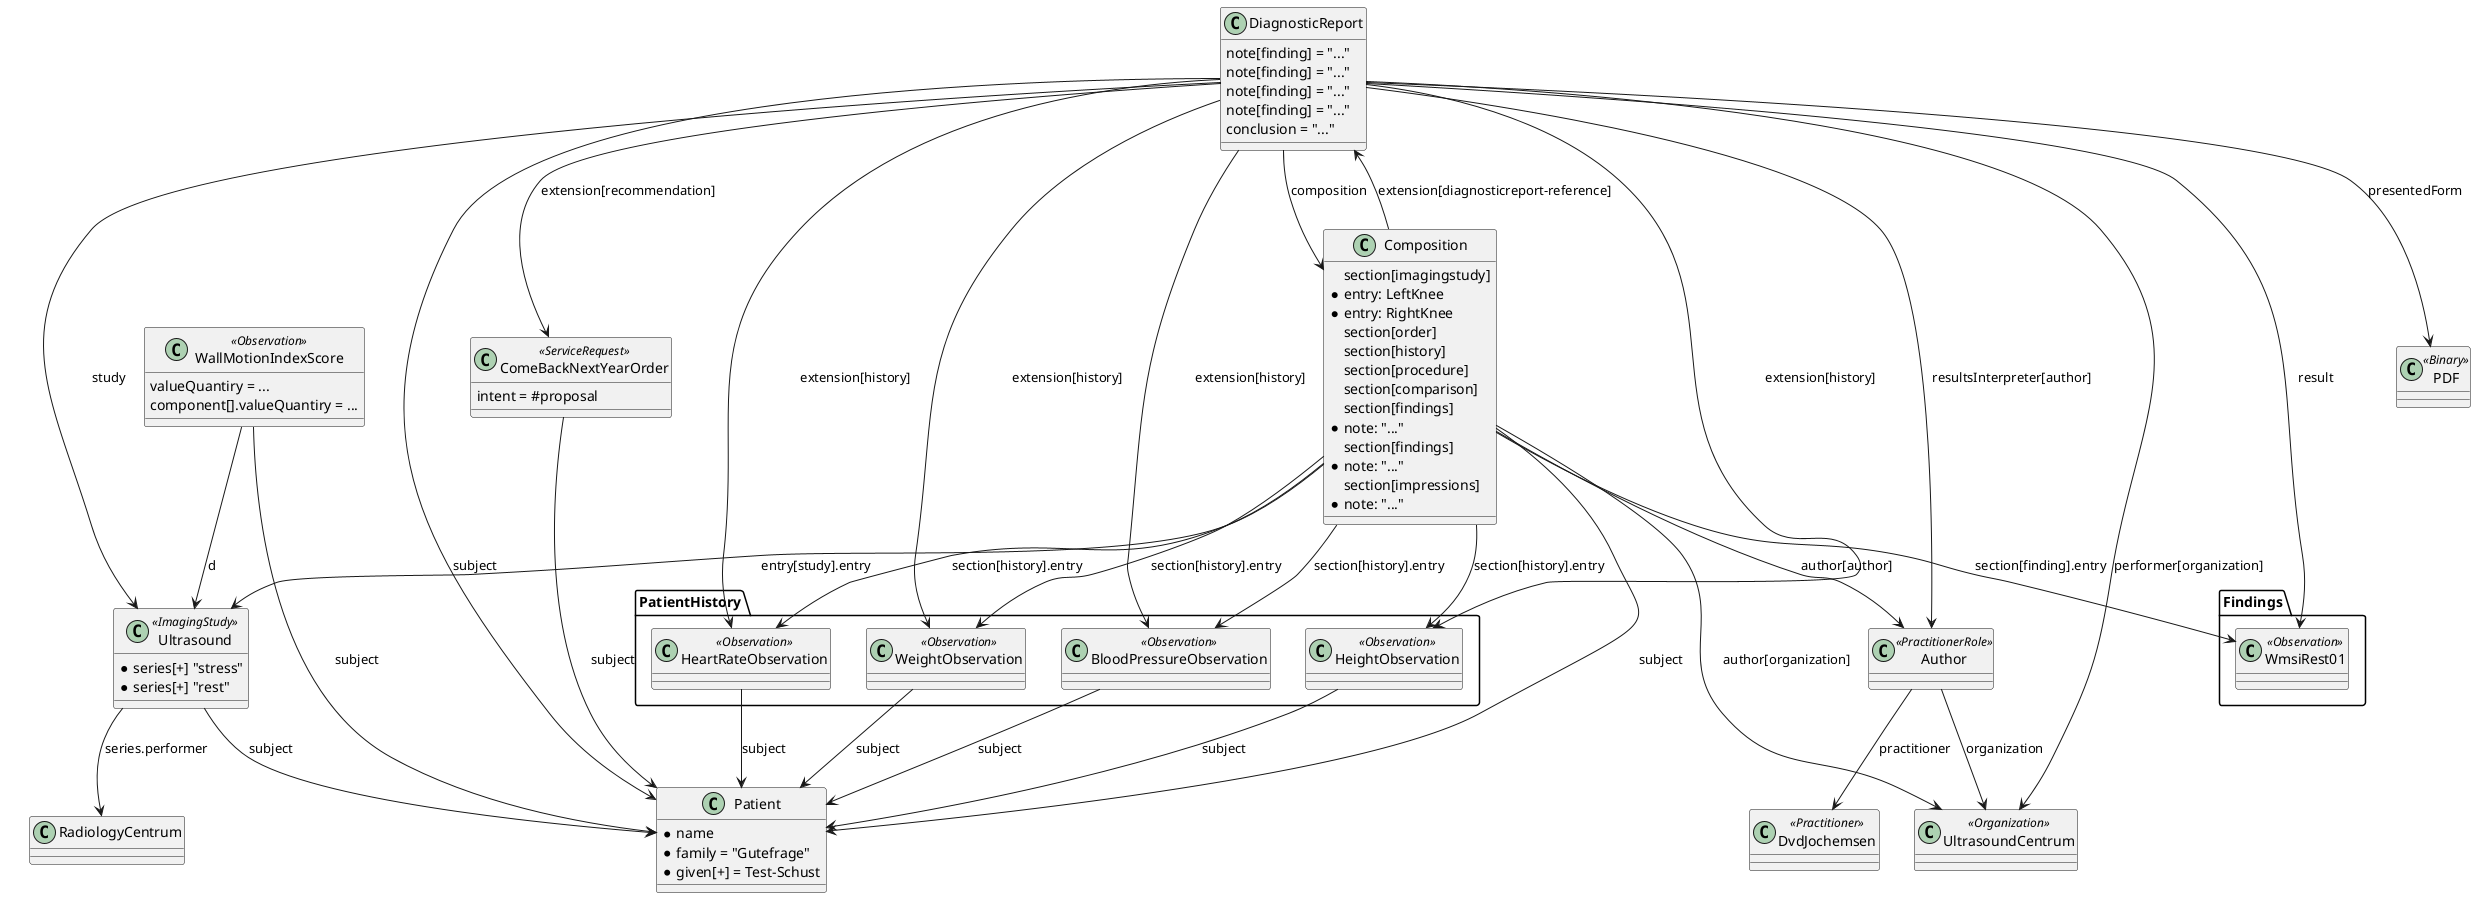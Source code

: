@startuml

    package PatientHistory {
        class HeightObservation <<Observation>>
        class WeightObservation <<Observation>>
        class BloodPressureObservation <<Observation>>
        class HeartRateObservation <<Observation>>
    }

    package Findings {
        class WmsiRest01 <<Observation>>
    }

    HeightObservation --> Patient: subject
    WeightObservation--> Patient: subject
    BloodPressureObservation --> Patient: subject
    HeartRateObservation --> Patient: subject

    DiagnosticReport --> Composition: composition
    DiagnosticReport --> PDF: presentedForm
    DiagnosticReport --> Patient: subject
    DiagnosticReport --> Ultrasound: study
    DiagnosticReport --> Author: resultsInterpreter[author]
    DiagnosticReport --> UltrasoundCentrum: performer[organization]
    DiagnosticReport --> HeightObservation: extension[history]
    DiagnosticReport --> WeightObservation: extension[history]
    DiagnosticReport --> BloodPressureObservation: extension[history]
    DiagnosticReport --> HeartRateObservation: extension[history]
    DiagnosticReport --> ComeBackNextYearOrder: extension[recommendation]
    DiagnosticReport --> WmsiRest01: result

    Ultrasound --> Patient: subject
    Ultrasound --> RadiologyCentrum: series.performer

    Composition --> Patient: subject
    Composition --> DiagnosticReport: extension[diagnosticreport-reference]
    Composition --> Author: author[author]
    Composition --> UltrasoundCentrum: author[organization]
    Composition --> Ultrasound : entry[study].entry
    
    Composition --> HeightObservation: section[history].entry
    Composition --> WeightObservation: section[history].entry
    Composition --> BloodPressureObservation: section[history].entry
    Composition --> HeartRateObservation: section[history].entry

    Composition --> WmsiRest01: section[finding].entry

    Author --> UltrasoundCentrum: organization
    Author --> DvdJochemsen: practitioner

    class Author <<PractitionerRole>>
    class UltrasoundCentrum <<Organization>>
    class DvdJochemsen <<Practitioner>>


    class ComeBackNextYearOrder <<ServiceRequest>> {
        intent = #proposal
    }
    ComeBackNextYearOrder --> Patient : subject

    
    class WallMotionIndexScore <<Observation>>{
        valueQuantiry = ...
        component[].valueQuantiry = ...
    }
    WallMotionIndexScore --> Patient: subject
    WallMotionIndexScore --> Ultrasound: d
    class Patient{
        * name 
          * family = "Gutefrage"
          * given[+] = Test-Schust
    }
    class Ultrasound <<ImagingStudy>>  [[ImagingStudySemiStructuredReport1]] {
        * series[+] "stress"
        * series[+] "rest"
    }
    
    class PDF <<Binary>>

    class Composition [[./Composition-CompositionSemiStructured.html]] {
        section[imagingstudy]
        * entry: LeftKnee
        * entry: RightKnee
        section[order]
        section[history]
        section[procedure]
        section[comparison]
        section[findings]
        * note: "..."
        section[findings]
        * note: "..."
        section[impressions]
        * note: "..."
    }

    class DiagnosticReport [[./DiagnosticReport-DiagnosticReportSemiStructured.html]] {
        note[finding] = "..."
        note[finding] = "..."
        note[finding] = "..."
        note[finding] = "..."
        conclusion = "..."
    }
@enduml